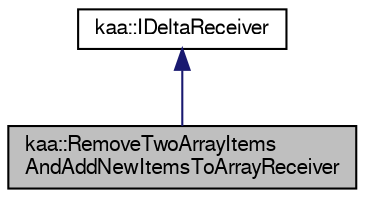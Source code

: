digraph "kaa::RemoveTwoArrayItemsAndAddNewItemsToArrayReceiver"
{
  bgcolor="transparent";
  edge [fontname="FreeSans",fontsize="10",labelfontname="FreeSans",labelfontsize="10"];
  node [fontname="FreeSans",fontsize="10",shape=record];
  Node1 [label="kaa::RemoveTwoArrayItems\lAndAddNewItemsToArrayReceiver",height=0.2,width=0.4,color="black", fillcolor="grey75", style="filled" fontcolor="black"];
  Node2 -> Node1 [dir="back",color="midnightblue",fontsize="10",style="solid",fontname="FreeSans"];
  Node2 [label="kaa::IDeltaReceiver",height=0.2,width=0.4,color="black",URL="$classkaa_1_1IDeltaReceiver.html"];
}
